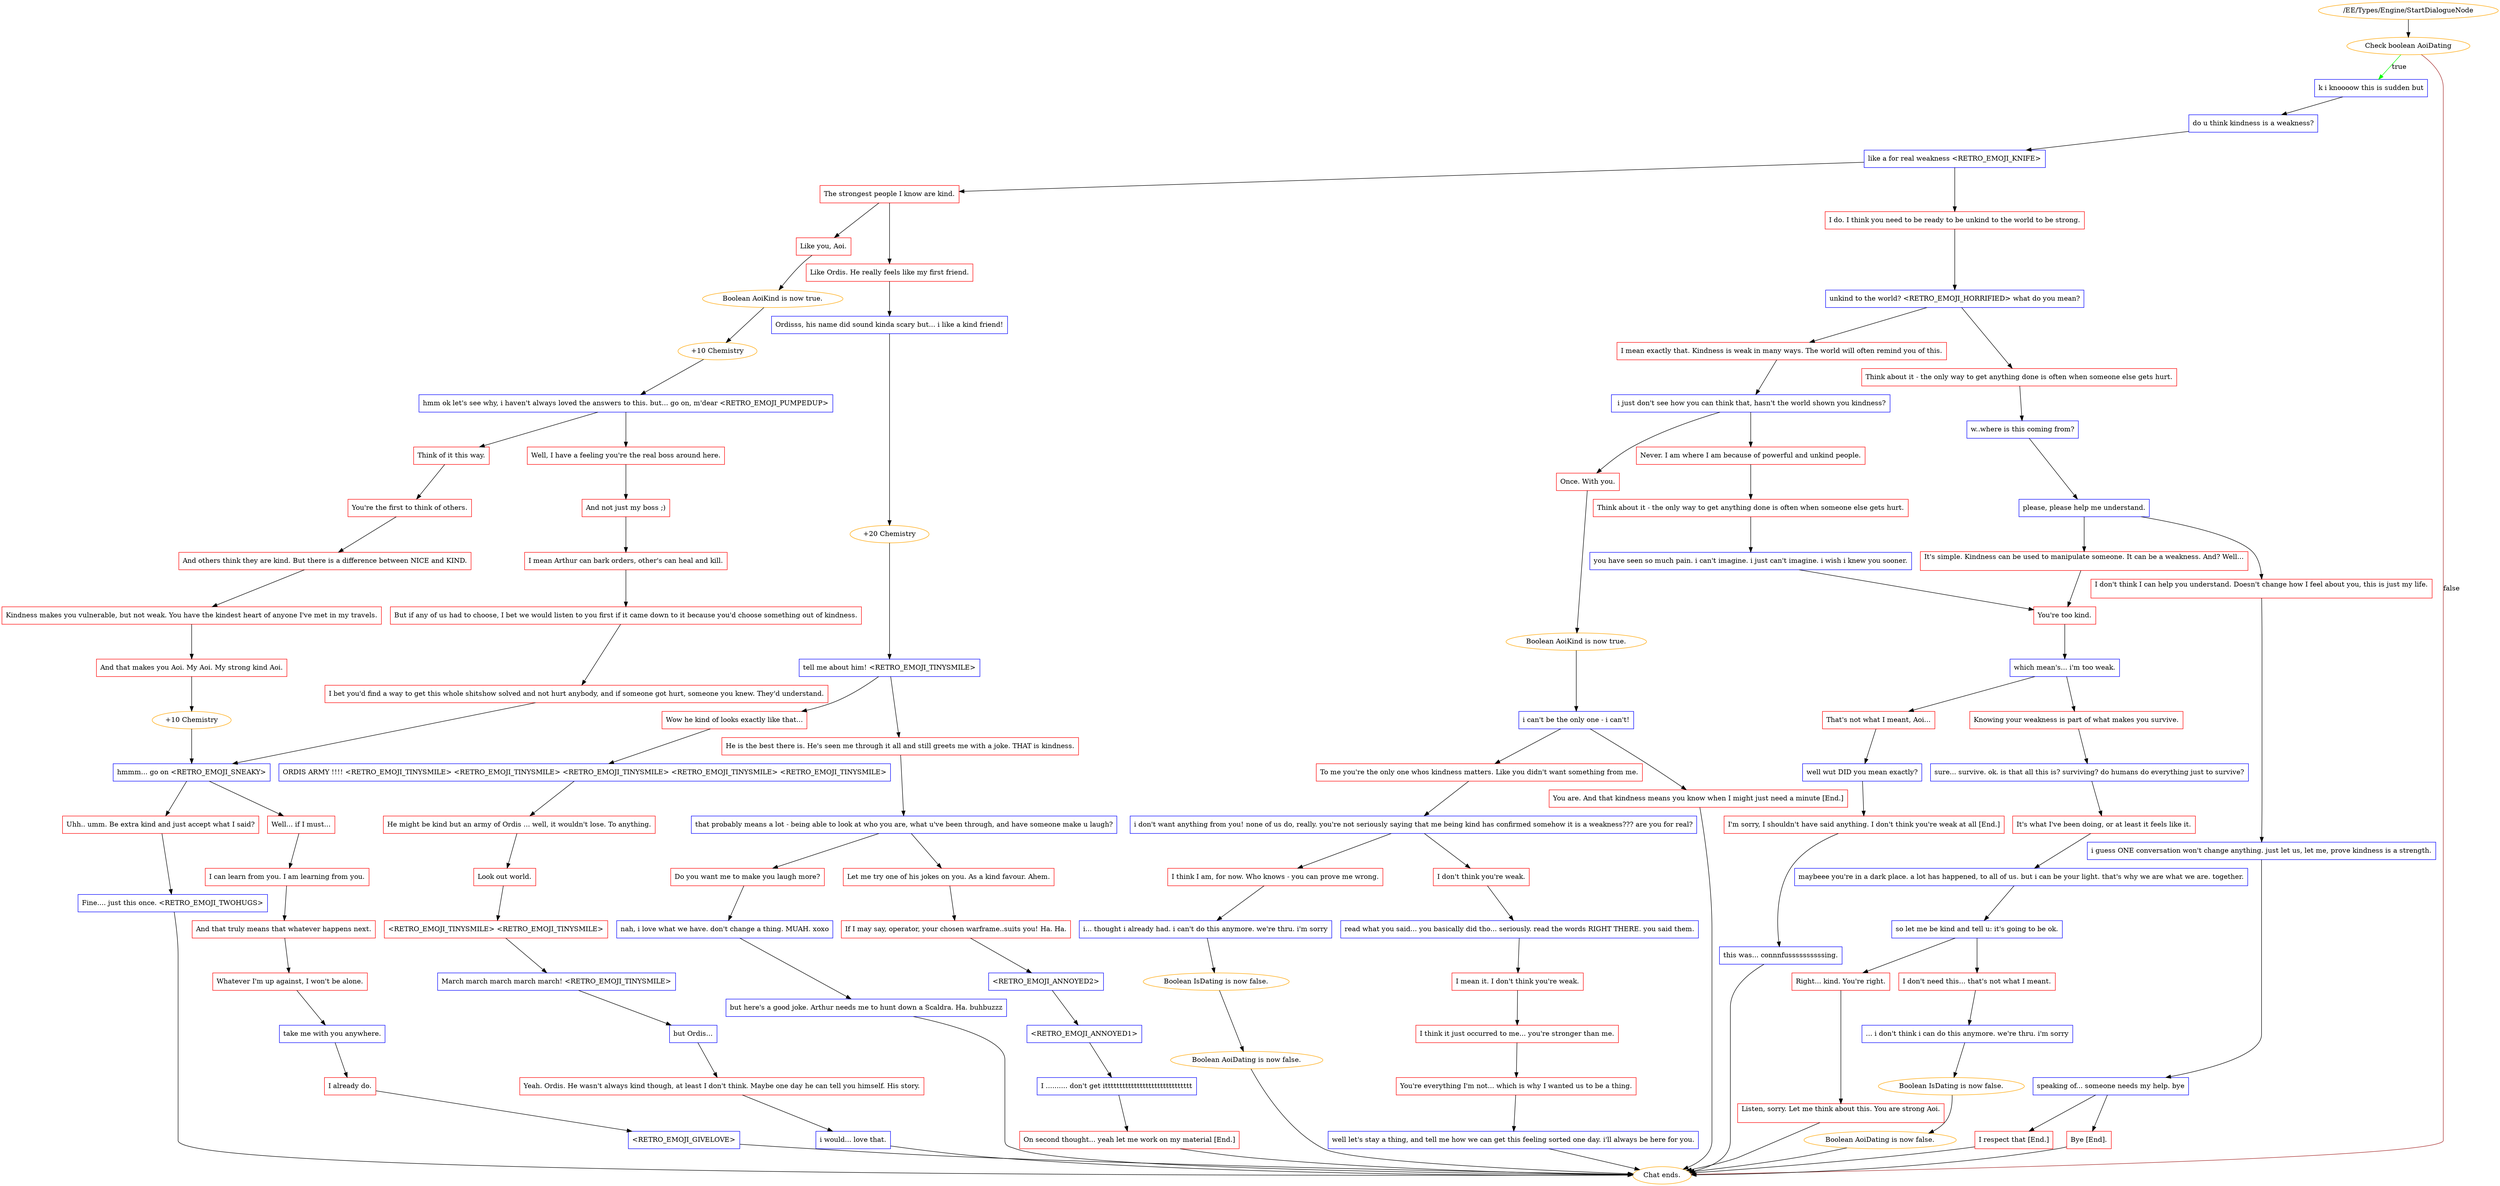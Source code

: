 digraph {
	1318 [label="/EE/Types/Engine/StartDialogueNode",color=orange];
		1318 -> 1319;
	1319 [label="Check boolean AoiDating",color=orange];
		1319 -> 1321 [label=true,color=green];
		1319 -> "Chat ends." [label=false,color=brown];
	1321 [label="k i knoooow this is sudden but",shape=box,color=blue];
		1321 -> 1322;
	"Chat ends." [color=orange];
	1322 [label="do u think kindness is a weakness?",shape=box,color=blue];
		1322 -> 1323;
	1323 [label="like a for real weakness <RETRO_EMOJI_KNIFE>",shape=box,color=blue];
		1323 -> 1324;
		1323 -> 1325;
	1324 [label="The strongest people I know are kind.",shape=box,color=red];
		1324 -> 1326;
		1324 -> 1329;
	1325 [label="I do. I think you need to be ready to be unkind to the world to be strong.",shape=box,color=red];
		1325 -> 1380;
	1326 [label="Like you, Aoi.",shape=box,color=red];
		1326 -> 1328;
	1329 [label="Like Ordis. He really feels like my first friend.",shape=box,color=red];
		1329 -> 1354;
	1380 [label="unkind to the world? <RETRO_EMOJI_HORRIFIED> what do you mean?",shape=box,color=blue];
		1380 -> 1381;
		1380 -> 1382;
	1328 [label="Boolean AoiKind is now true.",color=orange];
		1328 -> 1331;
	1354 [label="Ordisss, his name did sound kinda scary but... i like a kind friend!",shape=box,color=blue];
		1354 -> 1355;
	1381 [label="I mean exactly that. Kindness is weak in many ways. The world will often remind you of this.",shape=box,color=red];
		1381 -> 1383;
	1382 [label="Think about it - the only way to get anything done is often when someone else gets hurt.",shape=box,color=red];
		1382 -> 1384;
	1331 [label="+10 Chemistry",color=orange];
		1331 -> 1330;
	1355 [label="+20 Chemistry",color=orange];
		1355 -> 1356;
	1383 [label=" i just don't see how you can think that, hasn't the world shown you kindness?",shape=box,color=blue];
		1383 -> 1385;
		1383 -> 1386;
	1384 [label="w..where is this coming from?",shape=box,color=blue];
		1384 -> 1428;
	1330 [label="hmm ok let's see why, i haven't always loved the answers to this. but... go on, m'dear <RETRO_EMOJI_PUMPEDUP>",shape=box,color=blue];
		1330 -> 1332;
		1330 -> 1333;
	1356 [label="tell me about him! <RETRO_EMOJI_TINYSMILE>",shape=box,color=blue];
		1356 -> 1357;
		1356 -> 1359;
	1385 [label="Once. With you.",shape=box,color=red];
		1385 -> 1388;
	1386 [label="Never. I am where I am because of powerful and unkind people.",shape=box,color=red];
		1386 -> 1406;
	1428 [label="please, please help me understand.",shape=box,color=blue];
		1428 -> 1429;
		1428 -> 1430;
	1332 [label="Think of it this way.",shape=box,color=red];
		1332 -> 1334;
	1333 [label="Well, I have a feeling you're the real boss around here.",shape=box,color=red];
		1333 -> 1335;
	1357 [label="Wow he kind of looks exactly like that...",shape=box,color=red];
		1357 -> 1358;
	1359 [label="He is the best there is. He's seen me through it all and still greets me with a joke. THAT is kindness.",shape=box,color=red];
		1359 -> 1360;
	1388 [label="Boolean AoiKind is now true.",color=orange];
		1388 -> 1389;
	1406 [label="Think about it - the only way to get anything done is often when someone else gets hurt.",shape=box,color=red];
		1406 -> 1407;
	1429 [label="It's simple. Kindness can be used to manipulate someone. It can be a weakness. And? Well...
",shape=box,color=red];
		1429 -> 1408;
	1430 [label="I don't think I can help you understand. Doesn't change how I feel about you, this is just my life.
",shape=box,color=red];
		1430 -> 1431;
	1334 [label="You're the first to think of others.",shape=box,color=red];
		1334 -> 1336;
	1335 [label="And not just my boss ;)",shape=box,color=red];
		1335 -> 1337;
	1358 [label="ORDIS ARMY !!!! <RETRO_EMOJI_TINYSMILE> <RETRO_EMOJI_TINYSMILE> <RETRO_EMOJI_TINYSMILE> <RETRO_EMOJI_TINYSMILE> <RETRO_EMOJI_TINYSMILE>",shape=box,color=blue];
		1358 -> 1361;
	1360 [label="that probably means a lot - being able to look at who you are, what u've been through, and have someone make u laugh?",shape=box,color=blue];
		1360 -> 1369;
		1360 -> 1370;
	1389 [label="i can't be the only one - i can't!",shape=box,color=blue];
		1389 -> 1390;
		1389 -> 1391;
	1407 [label="you have seen so much pain. i can't imagine. i just can't imagine. i wish i knew you sooner.",shape=box,color=blue];
		1407 -> 1408;
	1408 [label="You're too kind.",shape=box,color=red];
		1408 -> 1409;
	1431 [label="i guess ONE conversation won't change anything. just let us, let me, prove kindness is a strength.",shape=box,color=blue];
		1431 -> 1432;
	1336 [label="And others think they are kind. But there is a difference between NICE and KIND.",shape=box,color=red];
		1336 -> 1338;
	1337 [label="I mean Arthur can bark orders, other's can heal and kill.",shape=box,color=red];
		1337 -> 1339;
	1361 [label="He might be kind but an army of Ordis ... well, it wouldn't lose. To anything.",shape=box,color=red];
		1361 -> 1362;
	1369 [label="Do you want me to make you laugh more?",shape=box,color=red];
		1369 -> 1371;
	1370 [label="Let me try one of his jokes on you. As a kind favour. Ahem.",shape=box,color=red];
		1370 -> 1374;
	1390 [label="To me you're the only one whos kindness matters. Like you didn't want something from me.",shape=box,color=red];
		1390 -> 1393;
	1391 [label="You are. And that kindness means you know when I might just need a minute [End.]",shape=box,color=red];
		1391 -> "Chat ends.";
	1409 [label="which mean's... i'm too weak.",shape=box,color=blue];
		1409 -> 1410;
		1409 -> 1411;
	1432 [label="speaking of... someone needs my help. bye",shape=box,color=blue];
		1432 -> 1433;
		1432 -> 1434;
	1338 [label="Kindness makes you vulnerable, but not weak. You have the kindest heart of anyone I've met in my travels.",shape=box,color=red];
		1338 -> 1438;
	1339 [label="But if any of us had to choose, I bet we would listen to you first if it came down to it because you'd choose something out of kindness.",shape=box,color=red];
		1339 -> 1341;
	1362 [label="Look out world.",shape=box,color=red];
		1362 -> 1363;
	1371 [label="nah, i love what we have. don't change a thing. MUAH. xoxo",shape=box,color=blue];
		1371 -> 1372;
	1374 [label="If I may say, operator, your chosen warframe..suits you! Ha. Ha.",shape=box,color=red];
		1374 -> 1375;
	1393 [label="i don't want anything from you! none of us do, really. you're not seriously saying that me being kind has confirmed somehow it is a weakness??? are you for real?",shape=box,color=blue];
		1393 -> 1394;
		1393 -> 1395;
	"Chat ends." [color=orange];
	1410 [label="That's not what I meant, Aoi...",shape=box,color=red];
		1410 -> 1412;
	1411 [label="Knowing your weakness is part of what makes you survive.",shape=box,color=red];
		1411 -> 1416;
	1433 [label="I respect that [End.]",shape=box,color=red];
		1433 -> "Chat ends.";
	1434 [label="Bye [End].",shape=box,color=red];
		1434 -> "Chat ends.";
	1438 [label="And that makes you Aoi. My Aoi. My strong kind Aoi.",shape=box,color=red];
		1438 -> 1340;
	1341 [label="I bet you'd find a way to get this whole shitshow solved and not hurt anybody, and if someone got hurt, someone you knew. They'd understand.",shape=box,color=red];
		1341 -> 1342;
	1363 [label="<RETRO_EMOJI_TINYSMILE> <RETRO_EMOJI_TINYSMILE>",shape=box,color=red];
		1363 -> 1364;
	1372 [label="but here's a good joke. Arthur needs me to hunt down a Scaldra. Ha. buhbuzzz",shape=box,color=blue];
		1372 -> "Chat ends.";
	1375 [label="<RETRO_EMOJI_ANNOYED2>",shape=box,color=blue];
		1375 -> 1376;
	1394 [label="I think I am, for now. Who knows - you can prove me wrong.",shape=box,color=red];
		1394 -> 1396;
	1395 [label="I don't think you're weak.",shape=box,color=red];
		1395 -> 1400;
	1412 [label="well wut DID you mean exactly?",shape=box,color=blue];
		1412 -> 1413;
	1416 [label="sure... survive. ok. is that all this is? surviving? do humans do everything just to survive?",shape=box,color=blue];
		1416 -> 1417;
	"Chat ends." [color=orange];
	"Chat ends." [color=orange];
	1340 [label="+10 Chemistry",color=orange];
		1340 -> 1342;
	1342 [label="hmmm... go on <RETRO_EMOJI_SNEAKY>",shape=box,color=blue];
		1342 -> 1343;
		1342 -> 1344;
	1364 [label="March march march march march! <RETRO_EMOJI_TINYSMILE>",shape=box,color=blue];
		1364 -> 1365;
	"Chat ends." [color=orange];
	1376 [label="<RETRO_EMOJI_ANNOYED1>",shape=box,color=blue];
		1376 -> 1377;
	1396 [label="i... thought i already had. i can't do this anymore. we're thru. i'm sorry",shape=box,color=blue];
		1396 -> 1397;
	1400 [label="read what you said... you basically did tho... seriously. read the words RIGHT THERE. you said them.",shape=box,color=blue];
		1400 -> 1401;
	1413 [label="I'm sorry, I shouldn't have said anything. I don't think you're weak at all [End.]",shape=box,color=red];
		1413 -> 1414;
	1417 [label="It's what I've been doing, or at least it feels like it.",shape=box,color=red];
		1417 -> 1418;
	1343 [label="Uhh.. umm. Be extra kind and just accept what I said?",shape=box,color=red];
		1343 -> 1345;
	1344 [label="Well... if I must...",shape=box,color=red];
		1344 -> 1347;
	1365 [label="but Ordis...",shape=box,color=blue];
		1365 -> 1366;
	1377 [label="I .......... don't get itttttttttttttttttttttttttttttt",shape=box,color=blue];
		1377 -> 1378;
	1397 [label="Boolean IsDating is now false.",color=orange];
		1397 -> 1398;
	1401 [label="I mean it. I don't think you're weak.",shape=box,color=red];
		1401 -> 1402;
	1414 [label="this was... connnfussssssssssing.",shape=box,color=blue];
		1414 -> "Chat ends.";
	1418 [label="maybeee you're in a dark place. a lot has happened, to all of us. but i can be your light. that's why we are what we are. together.",shape=box,color=blue];
		1418 -> 1419;
	1345 [label="Fine.... just this once. <RETRO_EMOJI_TWOHUGS>",shape=box,color=blue];
		1345 -> "Chat ends.";
	1347 [label="I can learn from you. I am learning from you.",shape=box,color=red];
		1347 -> 1348;
	1366 [label="Yeah. Ordis. He wasn't always kind though, at least I don't think. Maybe one day he can tell you himself. His story.",shape=box,color=red];
		1366 -> 1367;
	1378 [label="On second thought... yeah let me work on my material [End.]",shape=box,color=red];
		1378 -> "Chat ends.";
	1398 [label="Boolean AoiDating is now false.",color=orange];
		1398 -> "Chat ends.";
	1402 [label="I think it just occurred to me... you're stronger than me.",shape=box,color=red];
		1402 -> 1403;
	"Chat ends." [color=orange];
	1419 [label="so let me be kind and tell u: it's going to be ok.",shape=box,color=blue];
		1419 -> 1420;
		1419 -> 1421;
	"Chat ends." [color=orange];
	1348 [label="And that truly means that whatever happens next.",shape=box,color=red];
		1348 -> 1349;
	1367 [label="i would... love that.",shape=box,color=blue];
		1367 -> "Chat ends.";
	"Chat ends." [color=orange];
	"Chat ends." [color=orange];
	1403 [label="You're everything I'm not... which is why I wanted us to be a thing.",shape=box,color=red];
		1403 -> 1404;
	1420 [label="Right... kind. You're right.",shape=box,color=red];
		1420 -> 1422;
	1421 [label="I don't need this... that's not what I meant.",shape=box,color=red];
		1421 -> 1424;
	1349 [label="Whatever I'm up against, I won't be alone.",shape=box,color=red];
		1349 -> 1350;
	"Chat ends." [color=orange];
	1404 [label="well let's stay a thing, and tell me how we can get this feeling sorted one day. i'll always be here for you.",shape=box,color=blue];
		1404 -> "Chat ends.";
	1422 [label="Listen, sorry. Let me think about this. You are strong Aoi.
",shape=box,color=red];
		1422 -> "Chat ends.";
	1424 [label="... i don't think i can do this anymore. we're thru. i'm sorry",shape=box,color=blue];
		1424 -> 1425;
	1350 [label="take me with you anywhere.",shape=box,color=blue];
		1350 -> 1351;
	"Chat ends." [color=orange];
	"Chat ends." [color=orange];
	1425 [label="Boolean IsDating is now false.",color=orange];
		1425 -> 1426;
	1351 [label="I already do.",shape=box,color=red];
		1351 -> 1352;
	1426 [label="Boolean AoiDating is now false.",color=orange];
		1426 -> "Chat ends.";
	1352 [label="<RETRO_EMOJI_GIVELOVE>",shape=box,color=blue];
		1352 -> "Chat ends.";
	"Chat ends." [color=orange];
	"Chat ends." [color=orange];
}